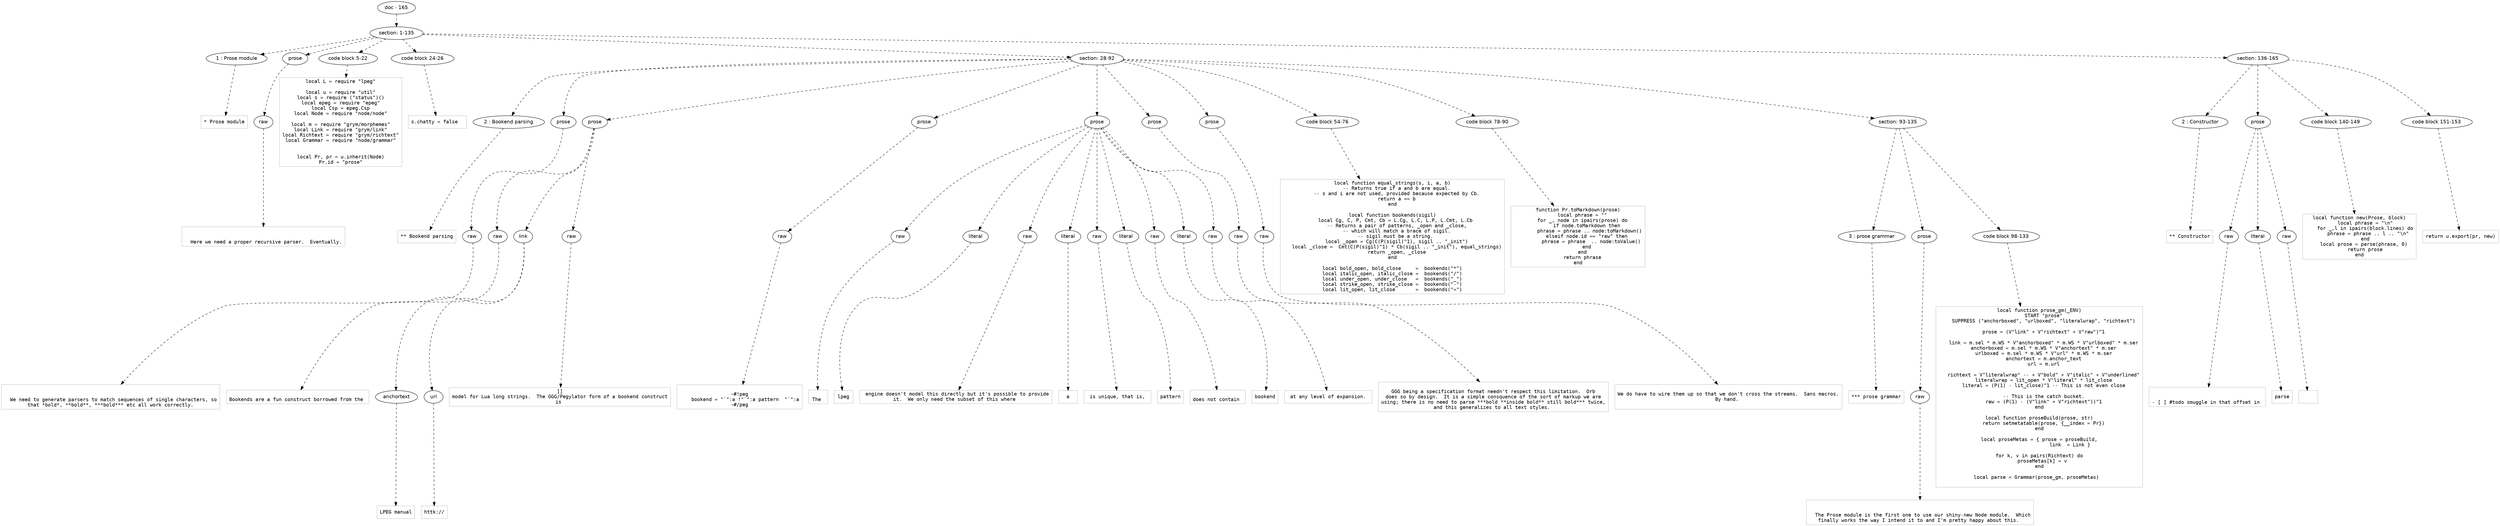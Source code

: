 digraph hierarchy {

node [fontname=Helvetica]
edge [style=dashed]

doc_0 [label="doc - 165"]


doc_0 -> { section_1}
{rank=same; section_1}

section_1 [label="section: 1-135"]


section_1 -> { header_2 prose_3 codeblock_4 codeblock_5 section_6 section_7}
{rank=same; header_2 prose_3 codeblock_4 codeblock_5 section_6 section_7}

header_2 [label="1 : Prose module"]

prose_3 [label="prose"]

codeblock_4 [label="code block 5-22"]

codeblock_5 [label="code block 24-26"]

section_6 [label="section: 28-92"]

section_7 [label="section: 136-165"]


header_2 -> leaf_8
leaf_8  [color=Gray,shape=rectangle,fontname=Inconsolata,label="* Prose module"]
prose_3 -> { raw_9}
{rank=same; raw_9}

raw_9 [label="raw"]


raw_9 -> leaf_10
leaf_10  [color=Gray,shape=rectangle,fontname=Inconsolata,label="

  Here we need a proper recursive parser.  Eventually.
"]
codeblock_4 -> leaf_11
leaf_11  [color=Gray,shape=rectangle,fontname=Inconsolata,label="local L = require \"lpeg\"

local u = require \"util\"
local s = require (\"status\")()
local epeg = require \"epeg\"
local Csp = epeg.Csp
local Node = require \"node/node\"

local m = require \"grym/morphemes\"
local Link = require \"grym/link\"
local Richtext = require \"grym/richtext\"
local Grammar = require \"node/grammar\"


local Pr, pr = u.inherit(Node)
Pr.id = \"prose\""]
codeblock_5 -> leaf_12
leaf_12  [color=Gray,shape=rectangle,fontname=Inconsolata,label="s.chatty = false  "]
section_6 -> { header_13 prose_14 prose_15 prose_16 prose_17 prose_18 prose_19 codeblock_20 codeblock_21 section_22}
{rank=same; header_13 prose_14 prose_15 prose_16 prose_17 prose_18 prose_19 codeblock_20 codeblock_21 section_22}

header_13 [label="2 : Bookend parsing"]

prose_14 [label="prose"]

prose_15 [label="prose"]

prose_16 [label="prose"]

prose_17 [label="prose"]

prose_18 [label="prose"]

prose_19 [label="prose"]

codeblock_20 [label="code block 54-76"]

codeblock_21 [label="code block 78-90"]

section_22 [label="section: 93-135"]


header_13 -> leaf_23
leaf_23  [color=Gray,shape=rectangle,fontname=Inconsolata,label="** Bookend parsing"]
prose_14 -> { raw_24}
{rank=same; raw_24}

raw_24 [label="raw"]


raw_24 -> leaf_25
leaf_25  [color=Gray,shape=rectangle,fontname=Inconsolata,label="

  We need to generate parsers to match sequences of single characters, so
that *bold*, **bold**, ***bold*** etc all work correctly.
"]
prose_15 -> { raw_26 link_27 raw_28}
{rank=same; raw_26 link_27 raw_28}

raw_26 [label="raw"]

link_27 [label="link"]

raw_28 [label="raw"]


raw_26 -> leaf_29
leaf_29  [color=Gray,shape=rectangle,fontname=Inconsolata,label="
Bookends are a fun construct borrowed from the "]
link_27 -> { anchortext_30 url_31}
{rank=same; anchortext_30 url_31}

anchortext_30 [label="anchortext"]

url_31 [label="url"]


anchortext_30 -> leaf_32
leaf_32  [color=Gray,shape=rectangle,fontname=Inconsolata,label="LPEG manual"]
url_31 -> leaf_33
leaf_33  [color=Gray,shape=rectangle,fontname=Inconsolata,label="httk://"]
raw_28 -> leaf_34
leaf_34  [color=Gray,shape=rectangle,fontname=Inconsolata,label="]]
model for Lua long strings.  The GGG/Pegylator form of a bookend construct
is 
"]
prose_16 -> { raw_35}
{rank=same; raw_35}

raw_35 [label="raw"]


raw_35 -> leaf_36
leaf_36  [color=Gray,shape=rectangle,fontname=Inconsolata,label="
~#!peg
    bookend = \"`\":a !\"`\":a pattern  \"`\":a
~#/peg
"]
prose_17 -> { raw_37 literal_38 raw_39 literal_40 raw_41 literal_42 raw_43 literal_44 raw_45}
{rank=same; raw_37 literal_38 raw_39 literal_40 raw_41 literal_42 raw_43 literal_44 raw_45}

raw_37 [label="raw"]

literal_38 [label="literal"]

raw_39 [label="raw"]

literal_40 [label="literal"]

raw_41 [label="raw"]

literal_42 [label="literal"]

raw_43 [label="raw"]

literal_44 [label="literal"]

raw_45 [label="raw"]


raw_37 -> leaf_46
leaf_46  [color=Gray,shape=rectangle,fontname=Inconsolata,label="
The "]
literal_38 -> leaf_47
leaf_47  [color=Gray,shape=rectangle,fontname=Inconsolata,label="lpeg"]
raw_39 -> leaf_48
leaf_48  [color=Gray,shape=rectangle,fontname=Inconsolata,label=" engine doesn't model this directly but it's possible to provide
it.  We only need the subset of this where "]
literal_40 -> leaf_49
leaf_49  [color=Gray,shape=rectangle,fontname=Inconsolata,label="a"]
raw_41 -> leaf_50
leaf_50  [color=Gray,shape=rectangle,fontname=Inconsolata,label=" is unique, that is, "]
literal_42 -> leaf_51
leaf_51  [color=Gray,shape=rectangle,fontname=Inconsolata,label="pattern"]
raw_43 -> leaf_52
leaf_52  [color=Gray,shape=rectangle,fontname=Inconsolata,label="
does not contain "]
literal_44 -> leaf_53
leaf_53  [color=Gray,shape=rectangle,fontname=Inconsolata,label="bookend"]
raw_45 -> leaf_54
leaf_54  [color=Gray,shape=rectangle,fontname=Inconsolata,label=" at any level of expansion. 
"]
prose_18 -> { raw_55}
{rank=same; raw_55}

raw_55 [label="raw"]


raw_55 -> leaf_56
leaf_56  [color=Gray,shape=rectangle,fontname=Inconsolata,label="
GGG being a specification format needn't respect this limitation.  Orb
does so by design.  It is a simple consquence of the sort of markup we are
using; there is no need to parse ***bold **inside bold** still bold*** twice,
and this generalizes to all text styles. 
"]
prose_19 -> { raw_57}
{rank=same; raw_57}

raw_57 [label="raw"]


raw_57 -> leaf_58
leaf_58  [color=Gray,shape=rectangle,fontname=Inconsolata,label="
We do have to wire them up so that we don't cross the streams.  Sans macros.
By hand. 

"]
codeblock_20 -> leaf_59
leaf_59  [color=Gray,shape=rectangle,fontname=Inconsolata,label="local function equal_strings(s, i, a, b)
   -- Returns true if a and b are equal.
   -- s and i are not used, provided because expected by Cb.
   return a == b
end

local function bookends(sigil)
  local Cg, C, P, Cmt, Cb = L.Cg, L.C, L.P, L.Cmt, L.Cb
   -- Returns a pair of patterns, _open and _close,
   -- which will match a brace of sigil.
   -- sigil must be a string. 
   local _open = Cg(C(P(sigil)^1), sigil .. \"_init\")
   local _close =  Cmt(C(P(sigil)^1) * Cb(sigil .. \"_init\"), equal_strings)
   return _open, _close
end

local bold_open, bold_close     =  bookends(\"*\")
local italic_open, italic_close =  bookends(\"/\")
local under_open, under_close   =  bookends(\"_\")
local strike_open, strike_close =  bookends(\"-\")
local lit_open, lit_close       =  bookends(\"=\")"]
codeblock_21 -> leaf_60
leaf_60  [color=Gray,shape=rectangle,fontname=Inconsolata,label="function Pr.toMarkdown(prose)
   local phrase = \"\"
   for _, node in ipairs(prose) do
      if node.toMarkdown then
        phrase = phrase .. node:toMarkdown()
      elseif node.id == \"raw\" then
         phrase = phrase  .. node:toValue()
      end
   end
   return phrase
end"]
section_22 -> { header_61 prose_62 codeblock_63}
{rank=same; header_61 prose_62 codeblock_63}

header_61 [label="3 : prose grammar"]

prose_62 [label="prose"]

codeblock_63 [label="code block 98-133"]


header_61 -> leaf_64
leaf_64  [color=Gray,shape=rectangle,fontname=Inconsolata,label="*** prose grammar"]
prose_62 -> { raw_65}
{rank=same; raw_65}

raw_65 [label="raw"]


raw_65 -> leaf_66
leaf_66  [color=Gray,shape=rectangle,fontname=Inconsolata,label="

  The Prose module is the first one to use our shiny-new Node module.  Which
finally works the way I intend it to and I'm pretty happy about this. 
"]
codeblock_63 -> leaf_67
leaf_67  [color=Gray,shape=rectangle,fontname=Inconsolata,label="local function prose_gm(_ENV)
   START \"prose\"
   SUPPRESS (\"anchorboxed\", \"urlboxed\", \"literalwrap\", \"richtext\")

   prose = (V\"link\" + V\"richtext\" + V\"raw\")^1

   link = m.sel * m.WS * V\"anchorboxed\" * m.WS * V\"urlboxed\" * m.ser
   anchorboxed = m.sel * m.WS * V\"anchortext\" * m.ser
   urlboxed = m.sel * m.WS * V\"url\" * m.WS * m.ser
   anchortext = m.anchor_text
   url = m.url

   richtext = V\"literalwrap\" -- + V\"bold\" + V\"italic\" + V\"underlined\"
   literalwrap = lit_open * V\"literal\" * lit_close
   literal = (P(1) - lit_close)^1 -- This is not even close

   -- This is the catch bucket.
   raw = (P(1) - (V\"link\" + V\"richtext\"))^1
end

local function proseBuild(prose, str)
   return setmetatable(prose, {__index = Pr})
end

local proseMetas = { prose = proseBuild,
                     link  = Link }

for k, v in pairs(Richtext) do
  proseMetas[k] = v
end

local parse = Grammar(prose_gm, proseMetas)  

"]
section_7 -> { header_68 prose_69 codeblock_70 codeblock_71}
{rank=same; header_68 prose_69 codeblock_70 codeblock_71}

header_68 [label="2 : Constructor"]

prose_69 [label="prose"]

codeblock_70 [label="code block 140-149"]

codeblock_71 [label="code block 151-153"]


header_68 -> leaf_72
leaf_72  [color=Gray,shape=rectangle,fontname=Inconsolata,label="** Constructor"]
prose_69 -> { raw_73 literal_74 raw_75}
{rank=same; raw_73 literal_74 raw_75}

raw_73 [label="raw"]

literal_74 [label="literal"]

raw_75 [label="raw"]


raw_73 -> leaf_76
leaf_76  [color=Gray,shape=rectangle,fontname=Inconsolata,label="

- [ ] #todo smuggle in that offset in "]
literal_74 -> leaf_77
leaf_77  [color=Gray,shape=rectangle,fontname=Inconsolata,label="parse"]
raw_75 -> leaf_78
leaf_78  [color=Gray,shape=rectangle,fontname=Inconsolata,label="
"]
codeblock_70 -> leaf_79
leaf_79  [color=Gray,shape=rectangle,fontname=Inconsolata,label="local function new(Prose, block)
    local phrase = \"\\n\"
    for _,l in ipairs(block.lines) do
      phrase = phrase .. l .. \"\\n\"
    end
    local prose = parse(phrase, 0) 
    return prose
end"]
codeblock_71 -> leaf_80
leaf_80  [color=Gray,shape=rectangle,fontname=Inconsolata,label="return u.export(pr, new)"]

}
